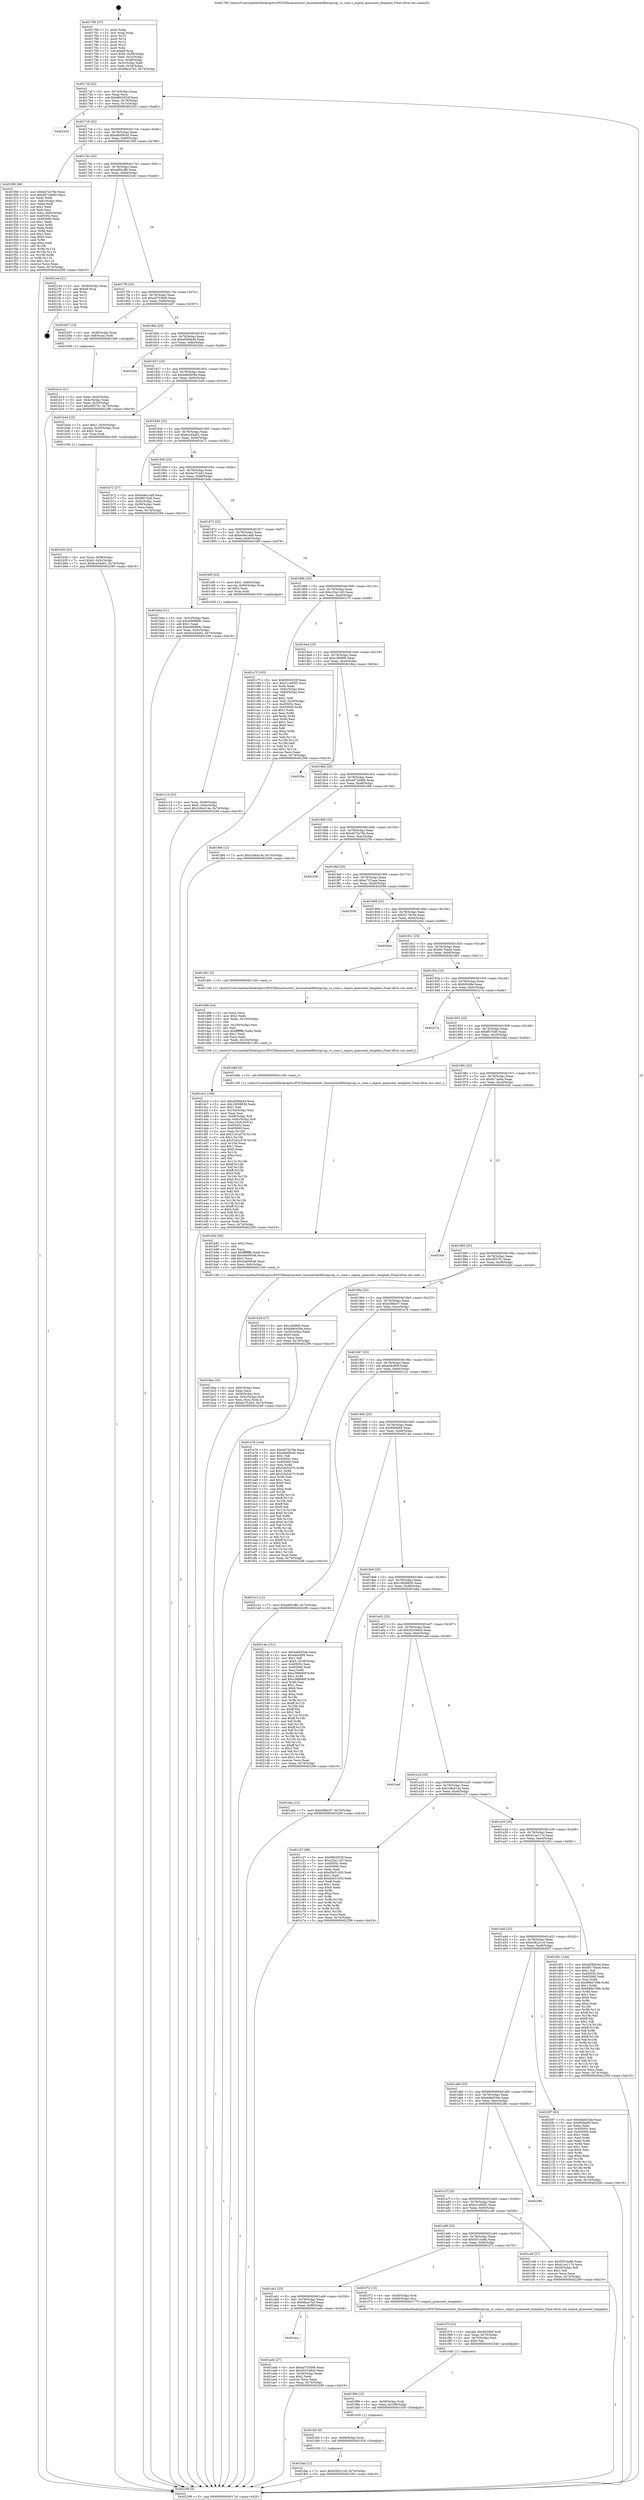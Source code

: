 digraph "0x401780" {
  label = "0x401780 (/mnt/c/Users/mathe/Desktop/tcc/POCII/binaries/extr_linuxnetnetfilteripvsip_vs_conn.c_expire_quiescent_template_Final-ollvm.out::main(0))"
  labelloc = "t"
  node[shape=record]

  Entry [label="",width=0.3,height=0.3,shape=circle,fillcolor=black,style=filled]
  "0x4017af" [label="{
     0x4017af [23]\l
     | [instrs]\l
     &nbsp;&nbsp;0x4017af \<+3\>: mov -0x74(%rbp),%eax\l
     &nbsp;&nbsp;0x4017b2 \<+2\>: mov %eax,%ecx\l
     &nbsp;&nbsp;0x4017b4 \<+6\>: sub $0x9902933f,%ecx\l
     &nbsp;&nbsp;0x4017ba \<+3\>: mov %eax,-0x78(%rbp)\l
     &nbsp;&nbsp;0x4017bd \<+3\>: mov %ecx,-0x7c(%rbp)\l
     &nbsp;&nbsp;0x4017c0 \<+6\>: je 0000000000402202 \<main+0xa82\>\l
  }"]
  "0x402202" [label="{
     0x402202\l
  }", style=dashed]
  "0x4017c6" [label="{
     0x4017c6 [22]\l
     | [instrs]\l
     &nbsp;&nbsp;0x4017c6 \<+5\>: jmp 00000000004017cb \<main+0x4b\>\l
     &nbsp;&nbsp;0x4017cb \<+3\>: mov -0x78(%rbp),%eax\l
     &nbsp;&nbsp;0x4017ce \<+5\>: sub $0xa8d08cd2,%eax\l
     &nbsp;&nbsp;0x4017d3 \<+3\>: mov %eax,-0x80(%rbp)\l
     &nbsp;&nbsp;0x4017d6 \<+6\>: je 0000000000401f06 \<main+0x786\>\l
  }"]
  Exit [label="",width=0.3,height=0.3,shape=circle,fillcolor=black,style=filled,peripheries=2]
  "0x401f06" [label="{
     0x401f06 [96]\l
     | [instrs]\l
     &nbsp;&nbsp;0x401f06 \<+5\>: mov $0xdd72e78e,%eax\l
     &nbsp;&nbsp;0x401f0b \<+5\>: mov $0xdd72d480,%ecx\l
     &nbsp;&nbsp;0x401f10 \<+2\>: xor %edx,%edx\l
     &nbsp;&nbsp;0x401f12 \<+3\>: mov -0x6c(%rbp),%esi\l
     &nbsp;&nbsp;0x401f15 \<+2\>: mov %edx,%edi\l
     &nbsp;&nbsp;0x401f17 \<+3\>: sub $0x1,%edi\l
     &nbsp;&nbsp;0x401f1a \<+2\>: sub %edi,%esi\l
     &nbsp;&nbsp;0x401f1c \<+3\>: mov %esi,-0x6c(%rbp)\l
     &nbsp;&nbsp;0x401f1f \<+7\>: mov 0x40505c,%esi\l
     &nbsp;&nbsp;0x401f26 \<+7\>: mov 0x405060,%edi\l
     &nbsp;&nbsp;0x401f2d \<+3\>: sub $0x1,%edx\l
     &nbsp;&nbsp;0x401f30 \<+3\>: mov %esi,%r8d\l
     &nbsp;&nbsp;0x401f33 \<+3\>: add %edx,%r8d\l
     &nbsp;&nbsp;0x401f36 \<+4\>: imul %r8d,%esi\l
     &nbsp;&nbsp;0x401f3a \<+3\>: and $0x1,%esi\l
     &nbsp;&nbsp;0x401f3d \<+3\>: cmp $0x0,%esi\l
     &nbsp;&nbsp;0x401f40 \<+4\>: sete %r9b\l
     &nbsp;&nbsp;0x401f44 \<+3\>: cmp $0xa,%edi\l
     &nbsp;&nbsp;0x401f47 \<+4\>: setl %r10b\l
     &nbsp;&nbsp;0x401f4b \<+3\>: mov %r9b,%r11b\l
     &nbsp;&nbsp;0x401f4e \<+3\>: and %r10b,%r11b\l
     &nbsp;&nbsp;0x401f51 \<+3\>: xor %r10b,%r9b\l
     &nbsp;&nbsp;0x401f54 \<+3\>: or %r9b,%r11b\l
     &nbsp;&nbsp;0x401f57 \<+4\>: test $0x1,%r11b\l
     &nbsp;&nbsp;0x401f5b \<+3\>: cmovne %ecx,%eax\l
     &nbsp;&nbsp;0x401f5e \<+3\>: mov %eax,-0x74(%rbp)\l
     &nbsp;&nbsp;0x401f61 \<+5\>: jmp 0000000000402299 \<main+0xb19\>\l
  }"]
  "0x4017dc" [label="{
     0x4017dc [25]\l
     | [instrs]\l
     &nbsp;&nbsp;0x4017dc \<+5\>: jmp 00000000004017e1 \<main+0x61\>\l
     &nbsp;&nbsp;0x4017e1 \<+3\>: mov -0x78(%rbp),%eax\l
     &nbsp;&nbsp;0x4017e4 \<+5\>: sub $0xa992cff4,%eax\l
     &nbsp;&nbsp;0x4017e9 \<+6\>: mov %eax,-0x84(%rbp)\l
     &nbsp;&nbsp;0x4017ef \<+6\>: je 00000000004021ed \<main+0xa6d\>\l
  }"]
  "0x401fae" [label="{
     0x401fae [12]\l
     | [instrs]\l
     &nbsp;&nbsp;0x401fae \<+7\>: movl $0x438221c6,-0x74(%rbp)\l
     &nbsp;&nbsp;0x401fb5 \<+5\>: jmp 0000000000402299 \<main+0xb19\>\l
  }"]
  "0x4021ed" [label="{
     0x4021ed [21]\l
     | [instrs]\l
     &nbsp;&nbsp;0x4021ed \<+3\>: mov -0x38(%rbp),%eax\l
     &nbsp;&nbsp;0x4021f0 \<+7\>: add $0xe8,%rsp\l
     &nbsp;&nbsp;0x4021f7 \<+1\>: pop %rbx\l
     &nbsp;&nbsp;0x4021f8 \<+2\>: pop %r12\l
     &nbsp;&nbsp;0x4021fa \<+2\>: pop %r13\l
     &nbsp;&nbsp;0x4021fc \<+2\>: pop %r14\l
     &nbsp;&nbsp;0x4021fe \<+2\>: pop %r15\l
     &nbsp;&nbsp;0x402200 \<+1\>: pop %rbp\l
     &nbsp;&nbsp;0x402201 \<+1\>: ret\l
  }"]
  "0x4017f5" [label="{
     0x4017f5 [25]\l
     | [instrs]\l
     &nbsp;&nbsp;0x4017f5 \<+5\>: jmp 00000000004017fa \<main+0x7a\>\l
     &nbsp;&nbsp;0x4017fa \<+3\>: mov -0x78(%rbp),%eax\l
     &nbsp;&nbsp;0x4017fd \<+5\>: sub $0xad753b06,%eax\l
     &nbsp;&nbsp;0x401802 \<+6\>: mov %eax,-0x88(%rbp)\l
     &nbsp;&nbsp;0x401808 \<+6\>: je 0000000000401b07 \<main+0x387\>\l
  }"]
  "0x401fa5" [label="{
     0x401fa5 [9]\l
     | [instrs]\l
     &nbsp;&nbsp;0x401fa5 \<+4\>: mov -0x68(%rbp),%rdi\l
     &nbsp;&nbsp;0x401fa9 \<+5\>: call 0000000000401030 \<free@plt\>\l
     | [calls]\l
     &nbsp;&nbsp;0x401030 \{1\} (unknown)\l
  }"]
  "0x401b07" [label="{
     0x401b07 [13]\l
     | [instrs]\l
     &nbsp;&nbsp;0x401b07 \<+4\>: mov -0x48(%rbp),%rax\l
     &nbsp;&nbsp;0x401b0b \<+4\>: mov 0x8(%rax),%rdi\l
     &nbsp;&nbsp;0x401b0f \<+5\>: call 0000000000401060 \<atoi@plt\>\l
     | [calls]\l
     &nbsp;&nbsp;0x401060 \{1\} (unknown)\l
  }"]
  "0x40180e" [label="{
     0x40180e [25]\l
     | [instrs]\l
     &nbsp;&nbsp;0x40180e \<+5\>: jmp 0000000000401813 \<main+0x93\>\l
     &nbsp;&nbsp;0x401813 \<+3\>: mov -0x78(%rbp),%eax\l
     &nbsp;&nbsp;0x401816 \<+5\>: sub $0xaf284b44,%eax\l
     &nbsp;&nbsp;0x40181b \<+6\>: mov %eax,-0x8c(%rbp)\l
     &nbsp;&nbsp;0x401821 \<+6\>: je 000000000040220e \<main+0xa8e\>\l
  }"]
  "0x401f96" [label="{
     0x401f96 [15]\l
     | [instrs]\l
     &nbsp;&nbsp;0x401f96 \<+4\>: mov -0x58(%rbp),%rdi\l
     &nbsp;&nbsp;0x401f9a \<+6\>: mov %eax,-0x108(%rbp)\l
     &nbsp;&nbsp;0x401fa0 \<+5\>: call 0000000000401030 \<free@plt\>\l
     | [calls]\l
     &nbsp;&nbsp;0x401030 \{1\} (unknown)\l
  }"]
  "0x40220e" [label="{
     0x40220e\l
  }", style=dashed]
  "0x401827" [label="{
     0x401827 [25]\l
     | [instrs]\l
     &nbsp;&nbsp;0x401827 \<+5\>: jmp 000000000040182c \<main+0xac\>\l
     &nbsp;&nbsp;0x40182c \<+3\>: mov -0x78(%rbp),%eax\l
     &nbsp;&nbsp;0x40182f \<+5\>: sub $0xb9e0d39a,%eax\l
     &nbsp;&nbsp;0x401834 \<+6\>: mov %eax,-0x90(%rbp)\l
     &nbsp;&nbsp;0x40183a \<+6\>: je 0000000000401b44 \<main+0x3c4\>\l
  }"]
  "0x401f7f" [label="{
     0x401f7f [23]\l
     | [instrs]\l
     &nbsp;&nbsp;0x401f7f \<+10\>: movabs $0x4030b6,%rdi\l
     &nbsp;&nbsp;0x401f89 \<+3\>: mov %eax,-0x70(%rbp)\l
     &nbsp;&nbsp;0x401f8c \<+3\>: mov -0x70(%rbp),%esi\l
     &nbsp;&nbsp;0x401f8f \<+2\>: mov $0x0,%al\l
     &nbsp;&nbsp;0x401f91 \<+5\>: call 0000000000401040 \<printf@plt\>\l
     | [calls]\l
     &nbsp;&nbsp;0x401040 \{1\} (unknown)\l
  }"]
  "0x401b44" [label="{
     0x401b44 [23]\l
     | [instrs]\l
     &nbsp;&nbsp;0x401b44 \<+7\>: movl $0x1,-0x50(%rbp)\l
     &nbsp;&nbsp;0x401b4b \<+4\>: movslq -0x50(%rbp),%rax\l
     &nbsp;&nbsp;0x401b4f \<+4\>: shl $0x2,%rax\l
     &nbsp;&nbsp;0x401b53 \<+3\>: mov %rax,%rdi\l
     &nbsp;&nbsp;0x401b56 \<+5\>: call 0000000000401050 \<malloc@plt\>\l
     | [calls]\l
     &nbsp;&nbsp;0x401050 \{1\} (unknown)\l
  }"]
  "0x401840" [label="{
     0x401840 [25]\l
     | [instrs]\l
     &nbsp;&nbsp;0x401840 \<+5\>: jmp 0000000000401845 \<main+0xc5\>\l
     &nbsp;&nbsp;0x401845 \<+3\>: mov -0x78(%rbp),%eax\l
     &nbsp;&nbsp;0x401848 \<+5\>: sub $0xbce54a62,%eax\l
     &nbsp;&nbsp;0x40184d \<+6\>: mov %eax,-0x94(%rbp)\l
     &nbsp;&nbsp;0x401853 \<+6\>: je 0000000000401b72 \<main+0x3f2\>\l
  }"]
  "0x401dc2" [label="{
     0x401dc2 [168]\l
     | [instrs]\l
     &nbsp;&nbsp;0x401dc2 \<+5\>: mov $0xaf284b44,%ecx\l
     &nbsp;&nbsp;0x401dc7 \<+5\>: mov $0x16858830,%edx\l
     &nbsp;&nbsp;0x401dcc \<+3\>: mov $0x1,%dil\l
     &nbsp;&nbsp;0x401dcf \<+6\>: mov -0x104(%rbp),%esi\l
     &nbsp;&nbsp;0x401dd5 \<+3\>: imul %eax,%esi\l
     &nbsp;&nbsp;0x401dd8 \<+4\>: mov -0x68(%rbp),%r8\l
     &nbsp;&nbsp;0x401ddc \<+4\>: movslq -0x6c(%rbp),%r9\l
     &nbsp;&nbsp;0x401de0 \<+4\>: mov %esi,(%r8,%r9,4)\l
     &nbsp;&nbsp;0x401de4 \<+7\>: mov 0x40505c,%eax\l
     &nbsp;&nbsp;0x401deb \<+7\>: mov 0x405060,%esi\l
     &nbsp;&nbsp;0x401df2 \<+3\>: mov %eax,%r10d\l
     &nbsp;&nbsp;0x401df5 \<+7\>: add $0x51d1a576,%r10d\l
     &nbsp;&nbsp;0x401dfc \<+4\>: sub $0x1,%r10d\l
     &nbsp;&nbsp;0x401e00 \<+7\>: sub $0x51d1a576,%r10d\l
     &nbsp;&nbsp;0x401e07 \<+4\>: imul %r10d,%eax\l
     &nbsp;&nbsp;0x401e0b \<+3\>: and $0x1,%eax\l
     &nbsp;&nbsp;0x401e0e \<+3\>: cmp $0x0,%eax\l
     &nbsp;&nbsp;0x401e11 \<+4\>: sete %r11b\l
     &nbsp;&nbsp;0x401e15 \<+3\>: cmp $0xa,%esi\l
     &nbsp;&nbsp;0x401e18 \<+3\>: setl %bl\l
     &nbsp;&nbsp;0x401e1b \<+3\>: mov %r11b,%r14b\l
     &nbsp;&nbsp;0x401e1e \<+4\>: xor $0xff,%r14b\l
     &nbsp;&nbsp;0x401e22 \<+3\>: mov %bl,%r15b\l
     &nbsp;&nbsp;0x401e25 \<+4\>: xor $0xff,%r15b\l
     &nbsp;&nbsp;0x401e29 \<+4\>: xor $0x0,%dil\l
     &nbsp;&nbsp;0x401e2d \<+3\>: mov %r14b,%r12b\l
     &nbsp;&nbsp;0x401e30 \<+4\>: and $0x0,%r12b\l
     &nbsp;&nbsp;0x401e34 \<+3\>: and %dil,%r11b\l
     &nbsp;&nbsp;0x401e37 \<+3\>: mov %r15b,%r13b\l
     &nbsp;&nbsp;0x401e3a \<+4\>: and $0x0,%r13b\l
     &nbsp;&nbsp;0x401e3e \<+3\>: and %dil,%bl\l
     &nbsp;&nbsp;0x401e41 \<+3\>: or %r11b,%r12b\l
     &nbsp;&nbsp;0x401e44 \<+3\>: or %bl,%r13b\l
     &nbsp;&nbsp;0x401e47 \<+3\>: xor %r13b,%r12b\l
     &nbsp;&nbsp;0x401e4a \<+3\>: or %r15b,%r14b\l
     &nbsp;&nbsp;0x401e4d \<+4\>: xor $0xff,%r14b\l
     &nbsp;&nbsp;0x401e51 \<+4\>: or $0x0,%dil\l
     &nbsp;&nbsp;0x401e55 \<+3\>: and %dil,%r14b\l
     &nbsp;&nbsp;0x401e58 \<+3\>: or %r14b,%r12b\l
     &nbsp;&nbsp;0x401e5b \<+4\>: test $0x1,%r12b\l
     &nbsp;&nbsp;0x401e5f \<+3\>: cmovne %edx,%ecx\l
     &nbsp;&nbsp;0x401e62 \<+3\>: mov %ecx,-0x74(%rbp)\l
     &nbsp;&nbsp;0x401e65 \<+5\>: jmp 0000000000402299 \<main+0xb19\>\l
  }"]
  "0x401b72" [label="{
     0x401b72 [27]\l
     | [instrs]\l
     &nbsp;&nbsp;0x401b72 \<+5\>: mov $0xbe9e14a9,%eax\l
     &nbsp;&nbsp;0x401b77 \<+5\>: mov $0x8f570d0,%ecx\l
     &nbsp;&nbsp;0x401b7c \<+3\>: mov -0x5c(%rbp),%edx\l
     &nbsp;&nbsp;0x401b7f \<+3\>: cmp -0x50(%rbp),%edx\l
     &nbsp;&nbsp;0x401b82 \<+3\>: cmovl %ecx,%eax\l
     &nbsp;&nbsp;0x401b85 \<+3\>: mov %eax,-0x74(%rbp)\l
     &nbsp;&nbsp;0x401b88 \<+5\>: jmp 0000000000402299 \<main+0xb19\>\l
  }"]
  "0x401859" [label="{
     0x401859 [25]\l
     | [instrs]\l
     &nbsp;&nbsp;0x401859 \<+5\>: jmp 000000000040185e \<main+0xde\>\l
     &nbsp;&nbsp;0x40185e \<+3\>: mov -0x78(%rbp),%eax\l
     &nbsp;&nbsp;0x401861 \<+5\>: sub $0xbe7f1d42,%eax\l
     &nbsp;&nbsp;0x401866 \<+6\>: mov %eax,-0x98(%rbp)\l
     &nbsp;&nbsp;0x40186c \<+6\>: je 0000000000401bda \<main+0x45a\>\l
  }"]
  "0x401d96" [label="{
     0x401d96 [44]\l
     | [instrs]\l
     &nbsp;&nbsp;0x401d96 \<+2\>: xor %ecx,%ecx\l
     &nbsp;&nbsp;0x401d98 \<+5\>: mov $0x2,%edx\l
     &nbsp;&nbsp;0x401d9d \<+6\>: mov %edx,-0x100(%rbp)\l
     &nbsp;&nbsp;0x401da3 \<+1\>: cltd\l
     &nbsp;&nbsp;0x401da4 \<+6\>: mov -0x100(%rbp),%esi\l
     &nbsp;&nbsp;0x401daa \<+2\>: idiv %esi\l
     &nbsp;&nbsp;0x401dac \<+6\>: imul $0xfffffffe,%edx,%edx\l
     &nbsp;&nbsp;0x401db2 \<+3\>: sub $0x1,%ecx\l
     &nbsp;&nbsp;0x401db5 \<+2\>: sub %ecx,%edx\l
     &nbsp;&nbsp;0x401db7 \<+6\>: mov %edx,-0x104(%rbp)\l
     &nbsp;&nbsp;0x401dbd \<+5\>: call 0000000000401160 \<next_i\>\l
     | [calls]\l
     &nbsp;&nbsp;0x401160 \{1\} (/mnt/c/Users/mathe/Desktop/tcc/POCII/binaries/extr_linuxnetnetfilteripvsip_vs_conn.c_expire_quiescent_template_Final-ollvm.out::next_i)\l
  }"]
  "0x401bda" [label="{
     0x401bda [31]\l
     | [instrs]\l
     &nbsp;&nbsp;0x401bda \<+3\>: mov -0x5c(%rbp),%eax\l
     &nbsp;&nbsp;0x401bdd \<+5\>: sub $0xe069868c,%eax\l
     &nbsp;&nbsp;0x401be2 \<+3\>: add $0x1,%eax\l
     &nbsp;&nbsp;0x401be5 \<+5\>: add $0xe069868c,%eax\l
     &nbsp;&nbsp;0x401bea \<+3\>: mov %eax,-0x5c(%rbp)\l
     &nbsp;&nbsp;0x401bed \<+7\>: movl $0xbce54a62,-0x74(%rbp)\l
     &nbsp;&nbsp;0x401bf4 \<+5\>: jmp 0000000000402299 \<main+0xb19\>\l
  }"]
  "0x401872" [label="{
     0x401872 [25]\l
     | [instrs]\l
     &nbsp;&nbsp;0x401872 \<+5\>: jmp 0000000000401877 \<main+0xf7\>\l
     &nbsp;&nbsp;0x401877 \<+3\>: mov -0x78(%rbp),%eax\l
     &nbsp;&nbsp;0x40187a \<+5\>: sub $0xbe9e14a9,%eax\l
     &nbsp;&nbsp;0x40187f \<+6\>: mov %eax,-0x9c(%rbp)\l
     &nbsp;&nbsp;0x401885 \<+6\>: je 0000000000401bf9 \<main+0x479\>\l
  }"]
  "0x401c10" [label="{
     0x401c10 [23]\l
     | [instrs]\l
     &nbsp;&nbsp;0x401c10 \<+4\>: mov %rax,-0x68(%rbp)\l
     &nbsp;&nbsp;0x401c14 \<+7\>: movl $0x0,-0x6c(%rbp)\l
     &nbsp;&nbsp;0x401c1b \<+7\>: movl $0x2c9e414a,-0x74(%rbp)\l
     &nbsp;&nbsp;0x401c22 \<+5\>: jmp 0000000000402299 \<main+0xb19\>\l
  }"]
  "0x401bf9" [label="{
     0x401bf9 [23]\l
     | [instrs]\l
     &nbsp;&nbsp;0x401bf9 \<+7\>: movl $0x1,-0x60(%rbp)\l
     &nbsp;&nbsp;0x401c00 \<+4\>: movslq -0x60(%rbp),%rax\l
     &nbsp;&nbsp;0x401c04 \<+4\>: shl $0x2,%rax\l
     &nbsp;&nbsp;0x401c08 \<+3\>: mov %rax,%rdi\l
     &nbsp;&nbsp;0x401c0b \<+5\>: call 0000000000401050 \<malloc@plt\>\l
     | [calls]\l
     &nbsp;&nbsp;0x401050 \{1\} (unknown)\l
  }"]
  "0x40188b" [label="{
     0x40188b [25]\l
     | [instrs]\l
     &nbsp;&nbsp;0x40188b \<+5\>: jmp 0000000000401890 \<main+0x110\>\l
     &nbsp;&nbsp;0x401890 \<+3\>: mov -0x78(%rbp),%eax\l
     &nbsp;&nbsp;0x401893 \<+5\>: sub $0xc25a11d3,%eax\l
     &nbsp;&nbsp;0x401898 \<+6\>: mov %eax,-0xa0(%rbp)\l
     &nbsp;&nbsp;0x40189e \<+6\>: je 0000000000401c7f \<main+0x4ff\>\l
  }"]
  "0x401bba" [label="{
     0x401bba [32]\l
     | [instrs]\l
     &nbsp;&nbsp;0x401bba \<+6\>: mov -0xfc(%rbp),%ecx\l
     &nbsp;&nbsp;0x401bc0 \<+3\>: imul %eax,%ecx\l
     &nbsp;&nbsp;0x401bc3 \<+4\>: mov -0x58(%rbp),%rsi\l
     &nbsp;&nbsp;0x401bc7 \<+4\>: movslq -0x5c(%rbp),%rdi\l
     &nbsp;&nbsp;0x401bcb \<+3\>: mov %ecx,(%rsi,%rdi,4)\l
     &nbsp;&nbsp;0x401bce \<+7\>: movl $0xbe7f1d42,-0x74(%rbp)\l
     &nbsp;&nbsp;0x401bd5 \<+5\>: jmp 0000000000402299 \<main+0xb19\>\l
  }"]
  "0x401c7f" [label="{
     0x401c7f [103]\l
     | [instrs]\l
     &nbsp;&nbsp;0x401c7f \<+5\>: mov $0x9902933f,%eax\l
     &nbsp;&nbsp;0x401c84 \<+5\>: mov $0x51ca95f2,%ecx\l
     &nbsp;&nbsp;0x401c89 \<+2\>: xor %edx,%edx\l
     &nbsp;&nbsp;0x401c8b \<+3\>: mov -0x6c(%rbp),%esi\l
     &nbsp;&nbsp;0x401c8e \<+3\>: cmp -0x60(%rbp),%esi\l
     &nbsp;&nbsp;0x401c91 \<+4\>: setl %dil\l
     &nbsp;&nbsp;0x401c95 \<+4\>: and $0x1,%dil\l
     &nbsp;&nbsp;0x401c99 \<+4\>: mov %dil,-0x29(%rbp)\l
     &nbsp;&nbsp;0x401c9d \<+7\>: mov 0x40505c,%esi\l
     &nbsp;&nbsp;0x401ca4 \<+8\>: mov 0x405060,%r8d\l
     &nbsp;&nbsp;0x401cac \<+3\>: sub $0x1,%edx\l
     &nbsp;&nbsp;0x401caf \<+3\>: mov %esi,%r9d\l
     &nbsp;&nbsp;0x401cb2 \<+3\>: add %edx,%r9d\l
     &nbsp;&nbsp;0x401cb5 \<+4\>: imul %r9d,%esi\l
     &nbsp;&nbsp;0x401cb9 \<+3\>: and $0x1,%esi\l
     &nbsp;&nbsp;0x401cbc \<+3\>: cmp $0x0,%esi\l
     &nbsp;&nbsp;0x401cbf \<+4\>: sete %dil\l
     &nbsp;&nbsp;0x401cc3 \<+4\>: cmp $0xa,%r8d\l
     &nbsp;&nbsp;0x401cc7 \<+4\>: setl %r10b\l
     &nbsp;&nbsp;0x401ccb \<+3\>: mov %dil,%r11b\l
     &nbsp;&nbsp;0x401cce \<+3\>: and %r10b,%r11b\l
     &nbsp;&nbsp;0x401cd1 \<+3\>: xor %r10b,%dil\l
     &nbsp;&nbsp;0x401cd4 \<+3\>: or %dil,%r11b\l
     &nbsp;&nbsp;0x401cd7 \<+4\>: test $0x1,%r11b\l
     &nbsp;&nbsp;0x401cdb \<+3\>: cmovne %ecx,%eax\l
     &nbsp;&nbsp;0x401cde \<+3\>: mov %eax,-0x74(%rbp)\l
     &nbsp;&nbsp;0x401ce1 \<+5\>: jmp 0000000000402299 \<main+0xb19\>\l
  }"]
  "0x4018a4" [label="{
     0x4018a4 [25]\l
     | [instrs]\l
     &nbsp;&nbsp;0x4018a4 \<+5\>: jmp 00000000004018a9 \<main+0x129\>\l
     &nbsp;&nbsp;0x4018a9 \<+3\>: mov -0x78(%rbp),%eax\l
     &nbsp;&nbsp;0x4018ac \<+5\>: sub $0xc2fef6f0,%eax\l
     &nbsp;&nbsp;0x4018b1 \<+6\>: mov %eax,-0xa4(%rbp)\l
     &nbsp;&nbsp;0x4018b7 \<+6\>: je 0000000000401fba \<main+0x83a\>\l
  }"]
  "0x401b92" [label="{
     0x401b92 [40]\l
     | [instrs]\l
     &nbsp;&nbsp;0x401b92 \<+5\>: mov $0x2,%ecx\l
     &nbsp;&nbsp;0x401b97 \<+1\>: cltd\l
     &nbsp;&nbsp;0x401b98 \<+2\>: idiv %ecx\l
     &nbsp;&nbsp;0x401b9a \<+6\>: imul $0xfffffffe,%edx,%ecx\l
     &nbsp;&nbsp;0x401ba0 \<+6\>: add $0x44e09546,%ecx\l
     &nbsp;&nbsp;0x401ba6 \<+3\>: add $0x1,%ecx\l
     &nbsp;&nbsp;0x401ba9 \<+6\>: sub $0x44e09546,%ecx\l
     &nbsp;&nbsp;0x401baf \<+6\>: mov %ecx,-0xfc(%rbp)\l
     &nbsp;&nbsp;0x401bb5 \<+5\>: call 0000000000401160 \<next_i\>\l
     | [calls]\l
     &nbsp;&nbsp;0x401160 \{1\} (/mnt/c/Users/mathe/Desktop/tcc/POCII/binaries/extr_linuxnetnetfilteripvsip_vs_conn.c_expire_quiescent_template_Final-ollvm.out::next_i)\l
  }"]
  "0x401fba" [label="{
     0x401fba\l
  }", style=dashed]
  "0x4018bd" [label="{
     0x4018bd [25]\l
     | [instrs]\l
     &nbsp;&nbsp;0x4018bd \<+5\>: jmp 00000000004018c2 \<main+0x142\>\l
     &nbsp;&nbsp;0x4018c2 \<+3\>: mov -0x78(%rbp),%eax\l
     &nbsp;&nbsp;0x4018c5 \<+5\>: sub $0xdd72d480,%eax\l
     &nbsp;&nbsp;0x4018ca \<+6\>: mov %eax,-0xa8(%rbp)\l
     &nbsp;&nbsp;0x4018d0 \<+6\>: je 0000000000401f66 \<main+0x7e6\>\l
  }"]
  "0x401b5b" [label="{
     0x401b5b [23]\l
     | [instrs]\l
     &nbsp;&nbsp;0x401b5b \<+4\>: mov %rax,-0x58(%rbp)\l
     &nbsp;&nbsp;0x401b5f \<+7\>: movl $0x0,-0x5c(%rbp)\l
     &nbsp;&nbsp;0x401b66 \<+7\>: movl $0xbce54a62,-0x74(%rbp)\l
     &nbsp;&nbsp;0x401b6d \<+5\>: jmp 0000000000402299 \<main+0xb19\>\l
  }"]
  "0x401f66" [label="{
     0x401f66 [12]\l
     | [instrs]\l
     &nbsp;&nbsp;0x401f66 \<+7\>: movl $0x2c9e414a,-0x74(%rbp)\l
     &nbsp;&nbsp;0x401f6d \<+5\>: jmp 0000000000402299 \<main+0xb19\>\l
  }"]
  "0x4018d6" [label="{
     0x4018d6 [25]\l
     | [instrs]\l
     &nbsp;&nbsp;0x4018d6 \<+5\>: jmp 00000000004018db \<main+0x15b\>\l
     &nbsp;&nbsp;0x4018db \<+3\>: mov -0x78(%rbp),%eax\l
     &nbsp;&nbsp;0x4018de \<+5\>: sub $0xdd72e78e,%eax\l
     &nbsp;&nbsp;0x4018e3 \<+6\>: mov %eax,-0xac(%rbp)\l
     &nbsp;&nbsp;0x4018e9 \<+6\>: je 000000000040225b \<main+0xadb\>\l
  }"]
  "0x401b14" [label="{
     0x401b14 [21]\l
     | [instrs]\l
     &nbsp;&nbsp;0x401b14 \<+3\>: mov %eax,-0x4c(%rbp)\l
     &nbsp;&nbsp;0x401b17 \<+3\>: mov -0x4c(%rbp),%eax\l
     &nbsp;&nbsp;0x401b1a \<+3\>: mov %eax,-0x30(%rbp)\l
     &nbsp;&nbsp;0x401b1d \<+7\>: movl $0xc6f375c,-0x74(%rbp)\l
     &nbsp;&nbsp;0x401b24 \<+5\>: jmp 0000000000402299 \<main+0xb19\>\l
  }"]
  "0x40225b" [label="{
     0x40225b\l
  }", style=dashed]
  "0x4018ef" [label="{
     0x4018ef [25]\l
     | [instrs]\l
     &nbsp;&nbsp;0x4018ef \<+5\>: jmp 00000000004018f4 \<main+0x174\>\l
     &nbsp;&nbsp;0x4018f4 \<+3\>: mov -0x78(%rbp),%eax\l
     &nbsp;&nbsp;0x4018f7 \<+5\>: sub $0xe71f1aaa,%eax\l
     &nbsp;&nbsp;0x4018fc \<+6\>: mov %eax,-0xb0(%rbp)\l
     &nbsp;&nbsp;0x401902 \<+6\>: je 0000000000402056 \<main+0x8d6\>\l
  }"]
  "0x401780" [label="{
     0x401780 [47]\l
     | [instrs]\l
     &nbsp;&nbsp;0x401780 \<+1\>: push %rbp\l
     &nbsp;&nbsp;0x401781 \<+3\>: mov %rsp,%rbp\l
     &nbsp;&nbsp;0x401784 \<+2\>: push %r15\l
     &nbsp;&nbsp;0x401786 \<+2\>: push %r14\l
     &nbsp;&nbsp;0x401788 \<+2\>: push %r13\l
     &nbsp;&nbsp;0x40178a \<+2\>: push %r12\l
     &nbsp;&nbsp;0x40178c \<+1\>: push %rbx\l
     &nbsp;&nbsp;0x40178d \<+7\>: sub $0xe8,%rsp\l
     &nbsp;&nbsp;0x401794 \<+7\>: movl $0x0,-0x38(%rbp)\l
     &nbsp;&nbsp;0x40179b \<+3\>: mov %edi,-0x3c(%rbp)\l
     &nbsp;&nbsp;0x40179e \<+4\>: mov %rsi,-0x48(%rbp)\l
     &nbsp;&nbsp;0x4017a2 \<+3\>: mov -0x3c(%rbp),%edi\l
     &nbsp;&nbsp;0x4017a5 \<+3\>: mov %edi,-0x34(%rbp)\l
     &nbsp;&nbsp;0x4017a8 \<+7\>: movl $0x6face7b3,-0x74(%rbp)\l
  }"]
  "0x402056" [label="{
     0x402056\l
  }", style=dashed]
  "0x401908" [label="{
     0x401908 [25]\l
     | [instrs]\l
     &nbsp;&nbsp;0x401908 \<+5\>: jmp 000000000040190d \<main+0x18d\>\l
     &nbsp;&nbsp;0x40190d \<+3\>: mov -0x78(%rbp),%eax\l
     &nbsp;&nbsp;0x401910 \<+5\>: sub $0xf2176c5d,%eax\l
     &nbsp;&nbsp;0x401915 \<+6\>: mov %eax,-0xb4(%rbp)\l
     &nbsp;&nbsp;0x40191b \<+6\>: je 00000000004020eb \<main+0x96b\>\l
  }"]
  "0x402299" [label="{
     0x402299 [5]\l
     | [instrs]\l
     &nbsp;&nbsp;0x402299 \<+5\>: jmp 00000000004017af \<main+0x2f\>\l
  }"]
  "0x4020eb" [label="{
     0x4020eb\l
  }", style=dashed]
  "0x401921" [label="{
     0x401921 [25]\l
     | [instrs]\l
     &nbsp;&nbsp;0x401921 \<+5\>: jmp 0000000000401926 \<main+0x1a6\>\l
     &nbsp;&nbsp;0x401926 \<+3\>: mov -0x78(%rbp),%eax\l
     &nbsp;&nbsp;0x401929 \<+5\>: sub $0xf9176ad4,%eax\l
     &nbsp;&nbsp;0x40192e \<+6\>: mov %eax,-0xb8(%rbp)\l
     &nbsp;&nbsp;0x401934 \<+6\>: je 0000000000401d91 \<main+0x611\>\l
  }"]
  "0x401aca" [label="{
     0x401aca\l
  }", style=dashed]
  "0x401d91" [label="{
     0x401d91 [5]\l
     | [instrs]\l
     &nbsp;&nbsp;0x401d91 \<+5\>: call 0000000000401160 \<next_i\>\l
     | [calls]\l
     &nbsp;&nbsp;0x401160 \{1\} (/mnt/c/Users/mathe/Desktop/tcc/POCII/binaries/extr_linuxnetnetfilteripvsip_vs_conn.c_expire_quiescent_template_Final-ollvm.out::next_i)\l
  }"]
  "0x40193a" [label="{
     0x40193a [25]\l
     | [instrs]\l
     &nbsp;&nbsp;0x40193a \<+5\>: jmp 000000000040193f \<main+0x1bf\>\l
     &nbsp;&nbsp;0x40193f \<+3\>: mov -0x78(%rbp),%eax\l
     &nbsp;&nbsp;0x401942 \<+5\>: sub $0xb5049e,%eax\l
     &nbsp;&nbsp;0x401947 \<+6\>: mov %eax,-0xbc(%rbp)\l
     &nbsp;&nbsp;0x40194d \<+6\>: je 000000000040227a \<main+0xafa\>\l
  }"]
  "0x401ad4" [label="{
     0x401ad4 [27]\l
     | [instrs]\l
     &nbsp;&nbsp;0x401ad4 \<+5\>: mov $0xad753b06,%eax\l
     &nbsp;&nbsp;0x401ad9 \<+5\>: mov $0x2b3348cb,%ecx\l
     &nbsp;&nbsp;0x401ade \<+3\>: mov -0x34(%rbp),%edx\l
     &nbsp;&nbsp;0x401ae1 \<+3\>: cmp $0x2,%edx\l
     &nbsp;&nbsp;0x401ae4 \<+3\>: cmovne %ecx,%eax\l
     &nbsp;&nbsp;0x401ae7 \<+3\>: mov %eax,-0x74(%rbp)\l
     &nbsp;&nbsp;0x401aea \<+5\>: jmp 0000000000402299 \<main+0xb19\>\l
  }"]
  "0x40227a" [label="{
     0x40227a\l
  }", style=dashed]
  "0x401953" [label="{
     0x401953 [25]\l
     | [instrs]\l
     &nbsp;&nbsp;0x401953 \<+5\>: jmp 0000000000401958 \<main+0x1d8\>\l
     &nbsp;&nbsp;0x401958 \<+3\>: mov -0x78(%rbp),%eax\l
     &nbsp;&nbsp;0x40195b \<+5\>: sub $0x8f570d0,%eax\l
     &nbsp;&nbsp;0x401960 \<+6\>: mov %eax,-0xc0(%rbp)\l
     &nbsp;&nbsp;0x401966 \<+6\>: je 0000000000401b8d \<main+0x40d\>\l
  }"]
  "0x401ab1" [label="{
     0x401ab1 [25]\l
     | [instrs]\l
     &nbsp;&nbsp;0x401ab1 \<+5\>: jmp 0000000000401ab6 \<main+0x336\>\l
     &nbsp;&nbsp;0x401ab6 \<+3\>: mov -0x78(%rbp),%eax\l
     &nbsp;&nbsp;0x401ab9 \<+5\>: sub $0x6face7b3,%eax\l
     &nbsp;&nbsp;0x401abe \<+6\>: mov %eax,-0xf8(%rbp)\l
     &nbsp;&nbsp;0x401ac4 \<+6\>: je 0000000000401ad4 \<main+0x354\>\l
  }"]
  "0x401b8d" [label="{
     0x401b8d [5]\l
     | [instrs]\l
     &nbsp;&nbsp;0x401b8d \<+5\>: call 0000000000401160 \<next_i\>\l
     | [calls]\l
     &nbsp;&nbsp;0x401160 \{1\} (/mnt/c/Users/mathe/Desktop/tcc/POCII/binaries/extr_linuxnetnetfilteripvsip_vs_conn.c_expire_quiescent_template_Final-ollvm.out::next_i)\l
  }"]
  "0x40196c" [label="{
     0x40196c [25]\l
     | [instrs]\l
     &nbsp;&nbsp;0x40196c \<+5\>: jmp 0000000000401971 \<main+0x1f1\>\l
     &nbsp;&nbsp;0x401971 \<+3\>: mov -0x78(%rbp),%eax\l
     &nbsp;&nbsp;0x401974 \<+5\>: sub $0x917aa0a,%eax\l
     &nbsp;&nbsp;0x401979 \<+6\>: mov %eax,-0xc4(%rbp)\l
     &nbsp;&nbsp;0x40197f \<+6\>: je 0000000000401fc6 \<main+0x846\>\l
  }"]
  "0x401f72" [label="{
     0x401f72 [13]\l
     | [instrs]\l
     &nbsp;&nbsp;0x401f72 \<+4\>: mov -0x58(%rbp),%rdi\l
     &nbsp;&nbsp;0x401f76 \<+4\>: mov -0x68(%rbp),%rsi\l
     &nbsp;&nbsp;0x401f7a \<+5\>: call 0000000000401770 \<expire_quiescent_template\>\l
     | [calls]\l
     &nbsp;&nbsp;0x401770 \{1\} (/mnt/c/Users/mathe/Desktop/tcc/POCII/binaries/extr_linuxnetnetfilteripvsip_vs_conn.c_expire_quiescent_template_Final-ollvm.out::expire_quiescent_template)\l
  }"]
  "0x401fc6" [label="{
     0x401fc6\l
  }", style=dashed]
  "0x401985" [label="{
     0x401985 [25]\l
     | [instrs]\l
     &nbsp;&nbsp;0x401985 \<+5\>: jmp 000000000040198a \<main+0x20a\>\l
     &nbsp;&nbsp;0x40198a \<+3\>: mov -0x78(%rbp),%eax\l
     &nbsp;&nbsp;0x40198d \<+5\>: sub $0xc6f375c,%eax\l
     &nbsp;&nbsp;0x401992 \<+6\>: mov %eax,-0xc8(%rbp)\l
     &nbsp;&nbsp;0x401998 \<+6\>: je 0000000000401b29 \<main+0x3a9\>\l
  }"]
  "0x401a98" [label="{
     0x401a98 [25]\l
     | [instrs]\l
     &nbsp;&nbsp;0x401a98 \<+5\>: jmp 0000000000401a9d \<main+0x31d\>\l
     &nbsp;&nbsp;0x401a9d \<+3\>: mov -0x78(%rbp),%eax\l
     &nbsp;&nbsp;0x401aa0 \<+5\>: sub $0x5f314a6b,%eax\l
     &nbsp;&nbsp;0x401aa5 \<+6\>: mov %eax,-0xf4(%rbp)\l
     &nbsp;&nbsp;0x401aab \<+6\>: je 0000000000401f72 \<main+0x7f2\>\l
  }"]
  "0x401b29" [label="{
     0x401b29 [27]\l
     | [instrs]\l
     &nbsp;&nbsp;0x401b29 \<+5\>: mov $0xc2fef6f0,%eax\l
     &nbsp;&nbsp;0x401b2e \<+5\>: mov $0xb9e0d39a,%ecx\l
     &nbsp;&nbsp;0x401b33 \<+3\>: mov -0x30(%rbp),%edx\l
     &nbsp;&nbsp;0x401b36 \<+3\>: cmp $0x0,%edx\l
     &nbsp;&nbsp;0x401b39 \<+3\>: cmove %ecx,%eax\l
     &nbsp;&nbsp;0x401b3c \<+3\>: mov %eax,-0x74(%rbp)\l
     &nbsp;&nbsp;0x401b3f \<+5\>: jmp 0000000000402299 \<main+0xb19\>\l
  }"]
  "0x40199e" [label="{
     0x40199e [25]\l
     | [instrs]\l
     &nbsp;&nbsp;0x40199e \<+5\>: jmp 00000000004019a3 \<main+0x223\>\l
     &nbsp;&nbsp;0x4019a3 \<+3\>: mov -0x78(%rbp),%eax\l
     &nbsp;&nbsp;0x4019a6 \<+5\>: sub $0xd38bc07,%eax\l
     &nbsp;&nbsp;0x4019ab \<+6\>: mov %eax,-0xcc(%rbp)\l
     &nbsp;&nbsp;0x4019b1 \<+6\>: je 0000000000401e76 \<main+0x6f6\>\l
  }"]
  "0x401ce6" [label="{
     0x401ce6 [27]\l
     | [instrs]\l
     &nbsp;&nbsp;0x401ce6 \<+5\>: mov $0x5f314a6b,%eax\l
     &nbsp;&nbsp;0x401ceb \<+5\>: mov $0x41ce1174,%ecx\l
     &nbsp;&nbsp;0x401cf0 \<+3\>: mov -0x29(%rbp),%dl\l
     &nbsp;&nbsp;0x401cf3 \<+3\>: test $0x1,%dl\l
     &nbsp;&nbsp;0x401cf6 \<+3\>: cmovne %ecx,%eax\l
     &nbsp;&nbsp;0x401cf9 \<+3\>: mov %eax,-0x74(%rbp)\l
     &nbsp;&nbsp;0x401cfc \<+5\>: jmp 0000000000402299 \<main+0xb19\>\l
  }"]
  "0x401e76" [label="{
     0x401e76 [144]\l
     | [instrs]\l
     &nbsp;&nbsp;0x401e76 \<+5\>: mov $0xdd72e78e,%eax\l
     &nbsp;&nbsp;0x401e7b \<+5\>: mov $0xa8d08cd2,%ecx\l
     &nbsp;&nbsp;0x401e80 \<+2\>: mov $0x1,%dl\l
     &nbsp;&nbsp;0x401e82 \<+7\>: mov 0x40505c,%esi\l
     &nbsp;&nbsp;0x401e89 \<+7\>: mov 0x405060,%edi\l
     &nbsp;&nbsp;0x401e90 \<+3\>: mov %esi,%r8d\l
     &nbsp;&nbsp;0x401e93 \<+7\>: sub $0x32b52b70,%r8d\l
     &nbsp;&nbsp;0x401e9a \<+4\>: sub $0x1,%r8d\l
     &nbsp;&nbsp;0x401e9e \<+7\>: add $0x32b52b70,%r8d\l
     &nbsp;&nbsp;0x401ea5 \<+4\>: imul %r8d,%esi\l
     &nbsp;&nbsp;0x401ea9 \<+3\>: and $0x1,%esi\l
     &nbsp;&nbsp;0x401eac \<+3\>: cmp $0x0,%esi\l
     &nbsp;&nbsp;0x401eaf \<+4\>: sete %r9b\l
     &nbsp;&nbsp;0x401eb3 \<+3\>: cmp $0xa,%edi\l
     &nbsp;&nbsp;0x401eb6 \<+4\>: setl %r10b\l
     &nbsp;&nbsp;0x401eba \<+3\>: mov %r9b,%r11b\l
     &nbsp;&nbsp;0x401ebd \<+4\>: xor $0xff,%r11b\l
     &nbsp;&nbsp;0x401ec1 \<+3\>: mov %r10b,%bl\l
     &nbsp;&nbsp;0x401ec4 \<+3\>: xor $0xff,%bl\l
     &nbsp;&nbsp;0x401ec7 \<+3\>: xor $0x0,%dl\l
     &nbsp;&nbsp;0x401eca \<+3\>: mov %r11b,%r14b\l
     &nbsp;&nbsp;0x401ecd \<+4\>: and $0x0,%r14b\l
     &nbsp;&nbsp;0x401ed1 \<+3\>: and %dl,%r9b\l
     &nbsp;&nbsp;0x401ed4 \<+3\>: mov %bl,%r15b\l
     &nbsp;&nbsp;0x401ed7 \<+4\>: and $0x0,%r15b\l
     &nbsp;&nbsp;0x401edb \<+3\>: and %dl,%r10b\l
     &nbsp;&nbsp;0x401ede \<+3\>: or %r9b,%r14b\l
     &nbsp;&nbsp;0x401ee1 \<+3\>: or %r10b,%r15b\l
     &nbsp;&nbsp;0x401ee4 \<+3\>: xor %r15b,%r14b\l
     &nbsp;&nbsp;0x401ee7 \<+3\>: or %bl,%r11b\l
     &nbsp;&nbsp;0x401eea \<+4\>: xor $0xff,%r11b\l
     &nbsp;&nbsp;0x401eee \<+3\>: or $0x0,%dl\l
     &nbsp;&nbsp;0x401ef1 \<+3\>: and %dl,%r11b\l
     &nbsp;&nbsp;0x401ef4 \<+3\>: or %r11b,%r14b\l
     &nbsp;&nbsp;0x401ef7 \<+4\>: test $0x1,%r14b\l
     &nbsp;&nbsp;0x401efb \<+3\>: cmovne %ecx,%eax\l
     &nbsp;&nbsp;0x401efe \<+3\>: mov %eax,-0x74(%rbp)\l
     &nbsp;&nbsp;0x401f01 \<+5\>: jmp 0000000000402299 \<main+0xb19\>\l
  }"]
  "0x4019b7" [label="{
     0x4019b7 [25]\l
     | [instrs]\l
     &nbsp;&nbsp;0x4019b7 \<+5\>: jmp 00000000004019bc \<main+0x23c\>\l
     &nbsp;&nbsp;0x4019bc \<+3\>: mov -0x78(%rbp),%eax\l
     &nbsp;&nbsp;0x4019bf \<+5\>: sub $0xed4c809,%eax\l
     &nbsp;&nbsp;0x4019c4 \<+6\>: mov %eax,-0xd0(%rbp)\l
     &nbsp;&nbsp;0x4019ca \<+6\>: je 00000000004021e1 \<main+0xa61\>\l
  }"]
  "0x401a7f" [label="{
     0x401a7f [25]\l
     | [instrs]\l
     &nbsp;&nbsp;0x401a7f \<+5\>: jmp 0000000000401a84 \<main+0x304\>\l
     &nbsp;&nbsp;0x401a84 \<+3\>: mov -0x78(%rbp),%eax\l
     &nbsp;&nbsp;0x401a87 \<+5\>: sub $0x51ca95f2,%eax\l
     &nbsp;&nbsp;0x401a8c \<+6\>: mov %eax,-0xf0(%rbp)\l
     &nbsp;&nbsp;0x401a92 \<+6\>: je 0000000000401ce6 \<main+0x566\>\l
  }"]
  "0x4021e1" [label="{
     0x4021e1 [12]\l
     | [instrs]\l
     &nbsp;&nbsp;0x4021e1 \<+7\>: movl $0xa992cff4,-0x74(%rbp)\l
     &nbsp;&nbsp;0x4021e8 \<+5\>: jmp 0000000000402299 \<main+0xb19\>\l
  }"]
  "0x4019d0" [label="{
     0x4019d0 [25]\l
     | [instrs]\l
     &nbsp;&nbsp;0x4019d0 \<+5\>: jmp 00000000004019d5 \<main+0x255\>\l
     &nbsp;&nbsp;0x4019d5 \<+3\>: mov -0x78(%rbp),%eax\l
     &nbsp;&nbsp;0x4019d8 \<+5\>: sub $0xf006a69,%eax\l
     &nbsp;&nbsp;0x4019dd \<+6\>: mov %eax,-0xd4(%rbp)\l
     &nbsp;&nbsp;0x4019e3 \<+6\>: je 000000000040214a \<main+0x9ca\>\l
  }"]
  "0x40228b" [label="{
     0x40228b\l
  }", style=dashed]
  "0x40214a" [label="{
     0x40214a [151]\l
     | [instrs]\l
     &nbsp;&nbsp;0x40214a \<+5\>: mov $0x4deb53de,%eax\l
     &nbsp;&nbsp;0x40214f \<+5\>: mov $0xed4c809,%ecx\l
     &nbsp;&nbsp;0x402154 \<+2\>: mov $0x1,%dl\l
     &nbsp;&nbsp;0x402156 \<+7\>: movl $0x0,-0x38(%rbp)\l
     &nbsp;&nbsp;0x40215d \<+7\>: mov 0x40505c,%esi\l
     &nbsp;&nbsp;0x402164 \<+7\>: mov 0x405060,%edi\l
     &nbsp;&nbsp;0x40216b \<+3\>: mov %esi,%r8d\l
     &nbsp;&nbsp;0x40216e \<+7\>: sub $0xc388b60f,%r8d\l
     &nbsp;&nbsp;0x402175 \<+4\>: sub $0x1,%r8d\l
     &nbsp;&nbsp;0x402179 \<+7\>: add $0xc388b60f,%r8d\l
     &nbsp;&nbsp;0x402180 \<+4\>: imul %r8d,%esi\l
     &nbsp;&nbsp;0x402184 \<+3\>: and $0x1,%esi\l
     &nbsp;&nbsp;0x402187 \<+3\>: cmp $0x0,%esi\l
     &nbsp;&nbsp;0x40218a \<+4\>: sete %r9b\l
     &nbsp;&nbsp;0x40218e \<+3\>: cmp $0xa,%edi\l
     &nbsp;&nbsp;0x402191 \<+4\>: setl %r10b\l
     &nbsp;&nbsp;0x402195 \<+3\>: mov %r9b,%r11b\l
     &nbsp;&nbsp;0x402198 \<+4\>: xor $0xff,%r11b\l
     &nbsp;&nbsp;0x40219c \<+3\>: mov %r10b,%bl\l
     &nbsp;&nbsp;0x40219f \<+3\>: xor $0xff,%bl\l
     &nbsp;&nbsp;0x4021a2 \<+3\>: xor $0x1,%dl\l
     &nbsp;&nbsp;0x4021a5 \<+3\>: mov %r11b,%r14b\l
     &nbsp;&nbsp;0x4021a8 \<+4\>: and $0xff,%r14b\l
     &nbsp;&nbsp;0x4021ac \<+3\>: and %dl,%r9b\l
     &nbsp;&nbsp;0x4021af \<+3\>: mov %bl,%r15b\l
     &nbsp;&nbsp;0x4021b2 \<+4\>: and $0xff,%r15b\l
     &nbsp;&nbsp;0x4021b6 \<+3\>: and %dl,%r10b\l
     &nbsp;&nbsp;0x4021b9 \<+3\>: or %r9b,%r14b\l
     &nbsp;&nbsp;0x4021bc \<+3\>: or %r10b,%r15b\l
     &nbsp;&nbsp;0x4021bf \<+3\>: xor %r15b,%r14b\l
     &nbsp;&nbsp;0x4021c2 \<+3\>: or %bl,%r11b\l
     &nbsp;&nbsp;0x4021c5 \<+4\>: xor $0xff,%r11b\l
     &nbsp;&nbsp;0x4021c9 \<+3\>: or $0x1,%dl\l
     &nbsp;&nbsp;0x4021cc \<+3\>: and %dl,%r11b\l
     &nbsp;&nbsp;0x4021cf \<+3\>: or %r11b,%r14b\l
     &nbsp;&nbsp;0x4021d2 \<+4\>: test $0x1,%r14b\l
     &nbsp;&nbsp;0x4021d6 \<+3\>: cmovne %ecx,%eax\l
     &nbsp;&nbsp;0x4021d9 \<+3\>: mov %eax,-0x74(%rbp)\l
     &nbsp;&nbsp;0x4021dc \<+5\>: jmp 0000000000402299 \<main+0xb19\>\l
  }"]
  "0x4019e9" [label="{
     0x4019e9 [25]\l
     | [instrs]\l
     &nbsp;&nbsp;0x4019e9 \<+5\>: jmp 00000000004019ee \<main+0x26e\>\l
     &nbsp;&nbsp;0x4019ee \<+3\>: mov -0x78(%rbp),%eax\l
     &nbsp;&nbsp;0x4019f1 \<+5\>: sub $0x16858830,%eax\l
     &nbsp;&nbsp;0x4019f6 \<+6\>: mov %eax,-0xd8(%rbp)\l
     &nbsp;&nbsp;0x4019fc \<+6\>: je 0000000000401e6a \<main+0x6ea\>\l
  }"]
  "0x401a66" [label="{
     0x401a66 [25]\l
     | [instrs]\l
     &nbsp;&nbsp;0x401a66 \<+5\>: jmp 0000000000401a6b \<main+0x2eb\>\l
     &nbsp;&nbsp;0x401a6b \<+3\>: mov -0x78(%rbp),%eax\l
     &nbsp;&nbsp;0x401a6e \<+5\>: sub $0x4deb53de,%eax\l
     &nbsp;&nbsp;0x401a73 \<+6\>: mov %eax,-0xec(%rbp)\l
     &nbsp;&nbsp;0x401a79 \<+6\>: je 000000000040228b \<main+0xb0b\>\l
  }"]
  "0x401e6a" [label="{
     0x401e6a [12]\l
     | [instrs]\l
     &nbsp;&nbsp;0x401e6a \<+7\>: movl $0xd38bc07,-0x74(%rbp)\l
     &nbsp;&nbsp;0x401e71 \<+5\>: jmp 0000000000402299 \<main+0xb19\>\l
  }"]
  "0x401a02" [label="{
     0x401a02 [25]\l
     | [instrs]\l
     &nbsp;&nbsp;0x401a02 \<+5\>: jmp 0000000000401a07 \<main+0x287\>\l
     &nbsp;&nbsp;0x401a07 \<+3\>: mov -0x78(%rbp),%eax\l
     &nbsp;&nbsp;0x401a0a \<+5\>: sub $0x2b3348cb,%eax\l
     &nbsp;&nbsp;0x401a0f \<+6\>: mov %eax,-0xdc(%rbp)\l
     &nbsp;&nbsp;0x401a15 \<+6\>: je 0000000000401aef \<main+0x36f\>\l
  }"]
  "0x4020f7" [label="{
     0x4020f7 [83]\l
     | [instrs]\l
     &nbsp;&nbsp;0x4020f7 \<+5\>: mov $0x4deb53de,%eax\l
     &nbsp;&nbsp;0x4020fc \<+5\>: mov $0xf006a69,%ecx\l
     &nbsp;&nbsp;0x402101 \<+2\>: xor %edx,%edx\l
     &nbsp;&nbsp;0x402103 \<+7\>: mov 0x40505c,%esi\l
     &nbsp;&nbsp;0x40210a \<+7\>: mov 0x405060,%edi\l
     &nbsp;&nbsp;0x402111 \<+3\>: sub $0x1,%edx\l
     &nbsp;&nbsp;0x402114 \<+3\>: mov %esi,%r8d\l
     &nbsp;&nbsp;0x402117 \<+3\>: add %edx,%r8d\l
     &nbsp;&nbsp;0x40211a \<+4\>: imul %r8d,%esi\l
     &nbsp;&nbsp;0x40211e \<+3\>: and $0x1,%esi\l
     &nbsp;&nbsp;0x402121 \<+3\>: cmp $0x0,%esi\l
     &nbsp;&nbsp;0x402124 \<+4\>: sete %r9b\l
     &nbsp;&nbsp;0x402128 \<+3\>: cmp $0xa,%edi\l
     &nbsp;&nbsp;0x40212b \<+4\>: setl %r10b\l
     &nbsp;&nbsp;0x40212f \<+3\>: mov %r9b,%r11b\l
     &nbsp;&nbsp;0x402132 \<+3\>: and %r10b,%r11b\l
     &nbsp;&nbsp;0x402135 \<+3\>: xor %r10b,%r9b\l
     &nbsp;&nbsp;0x402138 \<+3\>: or %r9b,%r11b\l
     &nbsp;&nbsp;0x40213b \<+4\>: test $0x1,%r11b\l
     &nbsp;&nbsp;0x40213f \<+3\>: cmovne %ecx,%eax\l
     &nbsp;&nbsp;0x402142 \<+3\>: mov %eax,-0x74(%rbp)\l
     &nbsp;&nbsp;0x402145 \<+5\>: jmp 0000000000402299 \<main+0xb19\>\l
  }"]
  "0x401aef" [label="{
     0x401aef\l
  }", style=dashed]
  "0x401a1b" [label="{
     0x401a1b [25]\l
     | [instrs]\l
     &nbsp;&nbsp;0x401a1b \<+5\>: jmp 0000000000401a20 \<main+0x2a0\>\l
     &nbsp;&nbsp;0x401a20 \<+3\>: mov -0x78(%rbp),%eax\l
     &nbsp;&nbsp;0x401a23 \<+5\>: sub $0x2c9e414a,%eax\l
     &nbsp;&nbsp;0x401a28 \<+6\>: mov %eax,-0xe0(%rbp)\l
     &nbsp;&nbsp;0x401a2e \<+6\>: je 0000000000401c27 \<main+0x4a7\>\l
  }"]
  "0x401a4d" [label="{
     0x401a4d [25]\l
     | [instrs]\l
     &nbsp;&nbsp;0x401a4d \<+5\>: jmp 0000000000401a52 \<main+0x2d2\>\l
     &nbsp;&nbsp;0x401a52 \<+3\>: mov -0x78(%rbp),%eax\l
     &nbsp;&nbsp;0x401a55 \<+5\>: sub $0x438221c6,%eax\l
     &nbsp;&nbsp;0x401a5a \<+6\>: mov %eax,-0xe8(%rbp)\l
     &nbsp;&nbsp;0x401a60 \<+6\>: je 00000000004020f7 \<main+0x977\>\l
  }"]
  "0x401c27" [label="{
     0x401c27 [88]\l
     | [instrs]\l
     &nbsp;&nbsp;0x401c27 \<+5\>: mov $0x9902933f,%eax\l
     &nbsp;&nbsp;0x401c2c \<+5\>: mov $0xc25a11d3,%ecx\l
     &nbsp;&nbsp;0x401c31 \<+7\>: mov 0x40505c,%edx\l
     &nbsp;&nbsp;0x401c38 \<+7\>: mov 0x405060,%esi\l
     &nbsp;&nbsp;0x401c3f \<+2\>: mov %edx,%edi\l
     &nbsp;&nbsp;0x401c41 \<+6\>: sub $0xd5d31450,%edi\l
     &nbsp;&nbsp;0x401c47 \<+3\>: sub $0x1,%edi\l
     &nbsp;&nbsp;0x401c4a \<+6\>: add $0xd5d31450,%edi\l
     &nbsp;&nbsp;0x401c50 \<+3\>: imul %edi,%edx\l
     &nbsp;&nbsp;0x401c53 \<+3\>: and $0x1,%edx\l
     &nbsp;&nbsp;0x401c56 \<+3\>: cmp $0x0,%edx\l
     &nbsp;&nbsp;0x401c59 \<+4\>: sete %r8b\l
     &nbsp;&nbsp;0x401c5d \<+3\>: cmp $0xa,%esi\l
     &nbsp;&nbsp;0x401c60 \<+4\>: setl %r9b\l
     &nbsp;&nbsp;0x401c64 \<+3\>: mov %r8b,%r10b\l
     &nbsp;&nbsp;0x401c67 \<+3\>: and %r9b,%r10b\l
     &nbsp;&nbsp;0x401c6a \<+3\>: xor %r9b,%r8b\l
     &nbsp;&nbsp;0x401c6d \<+3\>: or %r8b,%r10b\l
     &nbsp;&nbsp;0x401c70 \<+4\>: test $0x1,%r10b\l
     &nbsp;&nbsp;0x401c74 \<+3\>: cmovne %ecx,%eax\l
     &nbsp;&nbsp;0x401c77 \<+3\>: mov %eax,-0x74(%rbp)\l
     &nbsp;&nbsp;0x401c7a \<+5\>: jmp 0000000000402299 \<main+0xb19\>\l
  }"]
  "0x401a34" [label="{
     0x401a34 [25]\l
     | [instrs]\l
     &nbsp;&nbsp;0x401a34 \<+5\>: jmp 0000000000401a39 \<main+0x2b9\>\l
     &nbsp;&nbsp;0x401a39 \<+3\>: mov -0x78(%rbp),%eax\l
     &nbsp;&nbsp;0x401a3c \<+5\>: sub $0x41ce1174,%eax\l
     &nbsp;&nbsp;0x401a41 \<+6\>: mov %eax,-0xe4(%rbp)\l
     &nbsp;&nbsp;0x401a47 \<+6\>: je 0000000000401d01 \<main+0x581\>\l
  }"]
  "0x401d01" [label="{
     0x401d01 [144]\l
     | [instrs]\l
     &nbsp;&nbsp;0x401d01 \<+5\>: mov $0xaf284b44,%eax\l
     &nbsp;&nbsp;0x401d06 \<+5\>: mov $0xf9176ad4,%ecx\l
     &nbsp;&nbsp;0x401d0b \<+2\>: mov $0x1,%dl\l
     &nbsp;&nbsp;0x401d0d \<+7\>: mov 0x40505c,%esi\l
     &nbsp;&nbsp;0x401d14 \<+7\>: mov 0x405060,%edi\l
     &nbsp;&nbsp;0x401d1b \<+3\>: mov %esi,%r8d\l
     &nbsp;&nbsp;0x401d1e \<+7\>: sub $0x988a709b,%r8d\l
     &nbsp;&nbsp;0x401d25 \<+4\>: sub $0x1,%r8d\l
     &nbsp;&nbsp;0x401d29 \<+7\>: add $0x988a709b,%r8d\l
     &nbsp;&nbsp;0x401d30 \<+4\>: imul %r8d,%esi\l
     &nbsp;&nbsp;0x401d34 \<+3\>: and $0x1,%esi\l
     &nbsp;&nbsp;0x401d37 \<+3\>: cmp $0x0,%esi\l
     &nbsp;&nbsp;0x401d3a \<+4\>: sete %r9b\l
     &nbsp;&nbsp;0x401d3e \<+3\>: cmp $0xa,%edi\l
     &nbsp;&nbsp;0x401d41 \<+4\>: setl %r10b\l
     &nbsp;&nbsp;0x401d45 \<+3\>: mov %r9b,%r11b\l
     &nbsp;&nbsp;0x401d48 \<+4\>: xor $0xff,%r11b\l
     &nbsp;&nbsp;0x401d4c \<+3\>: mov %r10b,%bl\l
     &nbsp;&nbsp;0x401d4f \<+3\>: xor $0xff,%bl\l
     &nbsp;&nbsp;0x401d52 \<+3\>: xor $0x1,%dl\l
     &nbsp;&nbsp;0x401d55 \<+3\>: mov %r11b,%r14b\l
     &nbsp;&nbsp;0x401d58 \<+4\>: and $0xff,%r14b\l
     &nbsp;&nbsp;0x401d5c \<+3\>: and %dl,%r9b\l
     &nbsp;&nbsp;0x401d5f \<+3\>: mov %bl,%r15b\l
     &nbsp;&nbsp;0x401d62 \<+4\>: and $0xff,%r15b\l
     &nbsp;&nbsp;0x401d66 \<+3\>: and %dl,%r10b\l
     &nbsp;&nbsp;0x401d69 \<+3\>: or %r9b,%r14b\l
     &nbsp;&nbsp;0x401d6c \<+3\>: or %r10b,%r15b\l
     &nbsp;&nbsp;0x401d6f \<+3\>: xor %r15b,%r14b\l
     &nbsp;&nbsp;0x401d72 \<+3\>: or %bl,%r11b\l
     &nbsp;&nbsp;0x401d75 \<+4\>: xor $0xff,%r11b\l
     &nbsp;&nbsp;0x401d79 \<+3\>: or $0x1,%dl\l
     &nbsp;&nbsp;0x401d7c \<+3\>: and %dl,%r11b\l
     &nbsp;&nbsp;0x401d7f \<+3\>: or %r11b,%r14b\l
     &nbsp;&nbsp;0x401d82 \<+4\>: test $0x1,%r14b\l
     &nbsp;&nbsp;0x401d86 \<+3\>: cmovne %ecx,%eax\l
     &nbsp;&nbsp;0x401d89 \<+3\>: mov %eax,-0x74(%rbp)\l
     &nbsp;&nbsp;0x401d8c \<+5\>: jmp 0000000000402299 \<main+0xb19\>\l
  }"]
  Entry -> "0x401780" [label=" 1"]
  "0x4017af" -> "0x402202" [label=" 0"]
  "0x4017af" -> "0x4017c6" [label=" 26"]
  "0x4021ed" -> Exit [label=" 1"]
  "0x4017c6" -> "0x401f06" [label=" 1"]
  "0x4017c6" -> "0x4017dc" [label=" 25"]
  "0x4021e1" -> "0x402299" [label=" 1"]
  "0x4017dc" -> "0x4021ed" [label=" 1"]
  "0x4017dc" -> "0x4017f5" [label=" 24"]
  "0x40214a" -> "0x402299" [label=" 1"]
  "0x4017f5" -> "0x401b07" [label=" 1"]
  "0x4017f5" -> "0x40180e" [label=" 23"]
  "0x4020f7" -> "0x402299" [label=" 1"]
  "0x40180e" -> "0x40220e" [label=" 0"]
  "0x40180e" -> "0x401827" [label=" 23"]
  "0x401fae" -> "0x402299" [label=" 1"]
  "0x401827" -> "0x401b44" [label=" 1"]
  "0x401827" -> "0x401840" [label=" 22"]
  "0x401fa5" -> "0x401fae" [label=" 1"]
  "0x401840" -> "0x401b72" [label=" 2"]
  "0x401840" -> "0x401859" [label=" 20"]
  "0x401f96" -> "0x401fa5" [label=" 1"]
  "0x401859" -> "0x401bda" [label=" 1"]
  "0x401859" -> "0x401872" [label=" 19"]
  "0x401f7f" -> "0x401f96" [label=" 1"]
  "0x401872" -> "0x401bf9" [label=" 1"]
  "0x401872" -> "0x40188b" [label=" 18"]
  "0x401f72" -> "0x401f7f" [label=" 1"]
  "0x40188b" -> "0x401c7f" [label=" 2"]
  "0x40188b" -> "0x4018a4" [label=" 16"]
  "0x401f66" -> "0x402299" [label=" 1"]
  "0x4018a4" -> "0x401fba" [label=" 0"]
  "0x4018a4" -> "0x4018bd" [label=" 16"]
  "0x401f06" -> "0x402299" [label=" 1"]
  "0x4018bd" -> "0x401f66" [label=" 1"]
  "0x4018bd" -> "0x4018d6" [label=" 15"]
  "0x401e76" -> "0x402299" [label=" 1"]
  "0x4018d6" -> "0x40225b" [label=" 0"]
  "0x4018d6" -> "0x4018ef" [label=" 15"]
  "0x401e6a" -> "0x402299" [label=" 1"]
  "0x4018ef" -> "0x402056" [label=" 0"]
  "0x4018ef" -> "0x401908" [label=" 15"]
  "0x401dc2" -> "0x402299" [label=" 1"]
  "0x401908" -> "0x4020eb" [label=" 0"]
  "0x401908" -> "0x401921" [label=" 15"]
  "0x401d96" -> "0x401dc2" [label=" 1"]
  "0x401921" -> "0x401d91" [label=" 1"]
  "0x401921" -> "0x40193a" [label=" 14"]
  "0x401d91" -> "0x401d96" [label=" 1"]
  "0x40193a" -> "0x40227a" [label=" 0"]
  "0x40193a" -> "0x401953" [label=" 14"]
  "0x401d01" -> "0x402299" [label=" 1"]
  "0x401953" -> "0x401b8d" [label=" 1"]
  "0x401953" -> "0x40196c" [label=" 13"]
  "0x401c7f" -> "0x402299" [label=" 2"]
  "0x40196c" -> "0x401fc6" [label=" 0"]
  "0x40196c" -> "0x401985" [label=" 13"]
  "0x401c27" -> "0x402299" [label=" 2"]
  "0x401985" -> "0x401b29" [label=" 1"]
  "0x401985" -> "0x40199e" [label=" 12"]
  "0x401bf9" -> "0x401c10" [label=" 1"]
  "0x40199e" -> "0x401e76" [label=" 1"]
  "0x40199e" -> "0x4019b7" [label=" 11"]
  "0x401bda" -> "0x402299" [label=" 1"]
  "0x4019b7" -> "0x4021e1" [label=" 1"]
  "0x4019b7" -> "0x4019d0" [label=" 10"]
  "0x401b92" -> "0x401bba" [label=" 1"]
  "0x4019d0" -> "0x40214a" [label=" 1"]
  "0x4019d0" -> "0x4019e9" [label=" 9"]
  "0x401b8d" -> "0x401b92" [label=" 1"]
  "0x4019e9" -> "0x401e6a" [label=" 1"]
  "0x4019e9" -> "0x401a02" [label=" 8"]
  "0x401b5b" -> "0x402299" [label=" 1"]
  "0x401a02" -> "0x401aef" [label=" 0"]
  "0x401a02" -> "0x401a1b" [label=" 8"]
  "0x401b44" -> "0x401b5b" [label=" 1"]
  "0x401a1b" -> "0x401c27" [label=" 2"]
  "0x401a1b" -> "0x401a34" [label=" 6"]
  "0x401b14" -> "0x402299" [label=" 1"]
  "0x401a34" -> "0x401d01" [label=" 1"]
  "0x401a34" -> "0x401a4d" [label=" 5"]
  "0x401b29" -> "0x402299" [label=" 1"]
  "0x401a4d" -> "0x4020f7" [label=" 1"]
  "0x401a4d" -> "0x401a66" [label=" 4"]
  "0x401b72" -> "0x402299" [label=" 2"]
  "0x401a66" -> "0x40228b" [label=" 0"]
  "0x401a66" -> "0x401a7f" [label=" 4"]
  "0x401bba" -> "0x402299" [label=" 1"]
  "0x401a7f" -> "0x401ce6" [label=" 2"]
  "0x401a7f" -> "0x401a98" [label=" 2"]
  "0x401c10" -> "0x402299" [label=" 1"]
  "0x401a98" -> "0x401f72" [label=" 1"]
  "0x401a98" -> "0x401ab1" [label=" 1"]
  "0x401ce6" -> "0x402299" [label=" 2"]
  "0x401ab1" -> "0x401ad4" [label=" 1"]
  "0x401ab1" -> "0x401aca" [label=" 0"]
  "0x401ad4" -> "0x402299" [label=" 1"]
  "0x401780" -> "0x4017af" [label=" 1"]
  "0x402299" -> "0x4017af" [label=" 25"]
  "0x401b07" -> "0x401b14" [label=" 1"]
}
